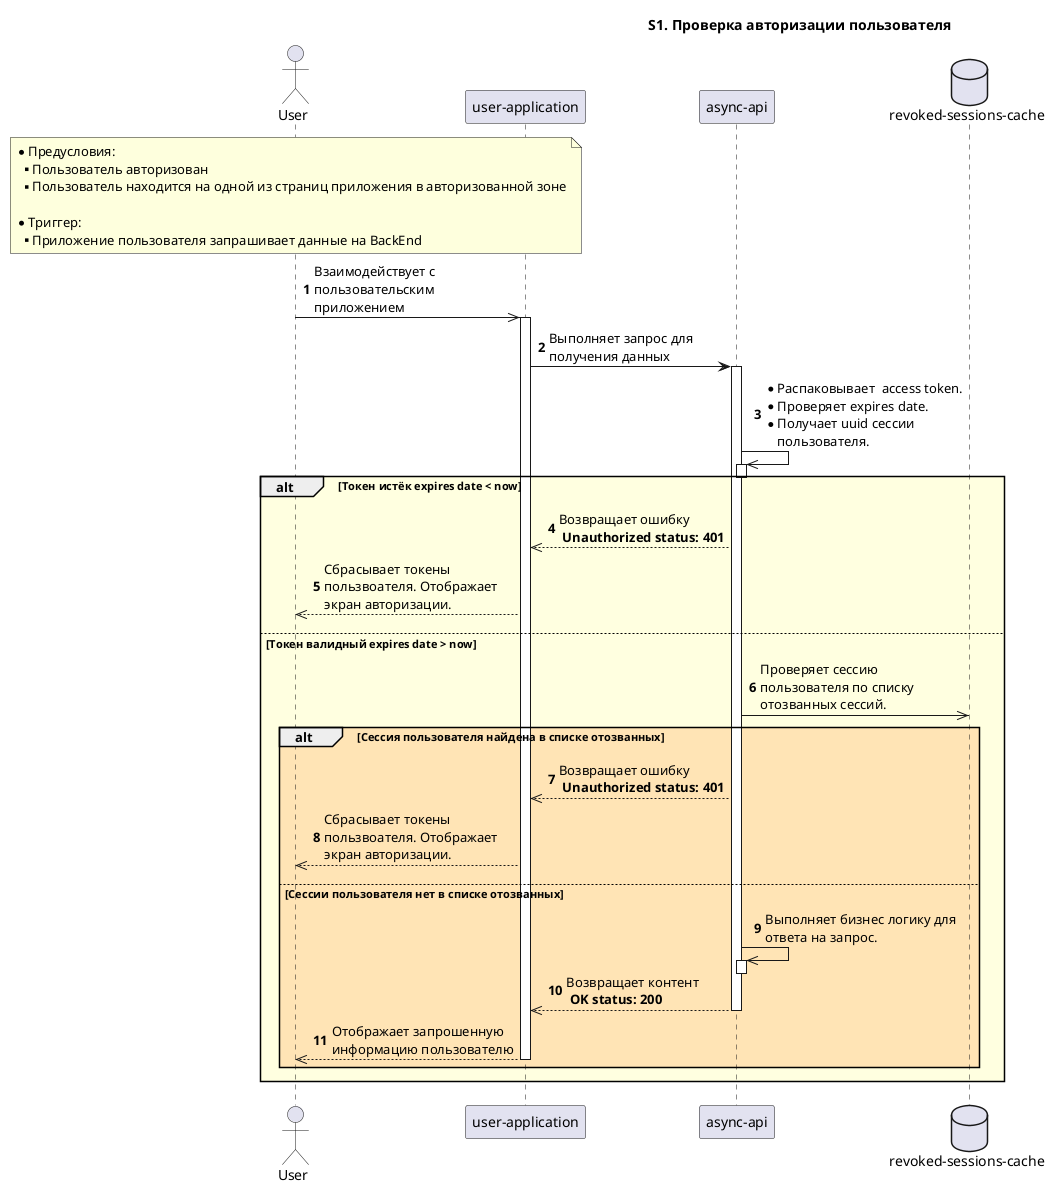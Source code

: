 @startuml S1. Проверка авторизации пользователя
title S1. Проверка авторизации пользователя

!pragma teoz true
autonumber
skinparam sequenceMessageAlign left
skinparam maxMessageSize 200

actor "User" as U
participant "user-application" as UA
' participant "auth-service" as AS
participant "async-api" as AP
database "revoked-sessions-cache" as CRS

note over U
    * Предусловия:
    ** Пользователь авторизован
    ** Пользователь находится на одной из страниц приложения в авторизованной зоне

    * Триггер:
    ** Приложение пользователя запрашивает данные на BackEnd
end note

U->>UA++: Взаимодействует с пользовательским приложением
UA->AP++: Выполняет запрос для получения данных
AP->>AP++--: * Распаковывает  access token. \n* Проверяет expires date. \n* Получает uuid сессии пользователя.
alt #LightYellow Токен истёк expires date < now
    AP-->>UA: Возвращает ошибку \n **Unauthorized status: 401**
    UA-->>U: Сбрасывает токены пользвоателя. Отображает экран авторизации.
else Токен валидный expires date > now
    AP->>CRS: Проверяет сессию пользователя по списку отозванных сессий.
    alt #Moccasin Сессия пользователя найдена в списке отозванных
        AP-->>UA: Возвращает ошибку \n **Unauthorized status: 401**
        UA-->>U: Сбрасывает токены пользвоателя. Отображает экран авторизации.
    else Сессии пользователя нет в списке отозванных
        AP->>AP++--: Выполняет бизнес логику для ответа на запрос.
        AP-->>UA--: Возвращает контент \n **OK status: 200**
        UA-->>U--: Отображает запрошенную информацию пользователю
    end
end

@enduml
